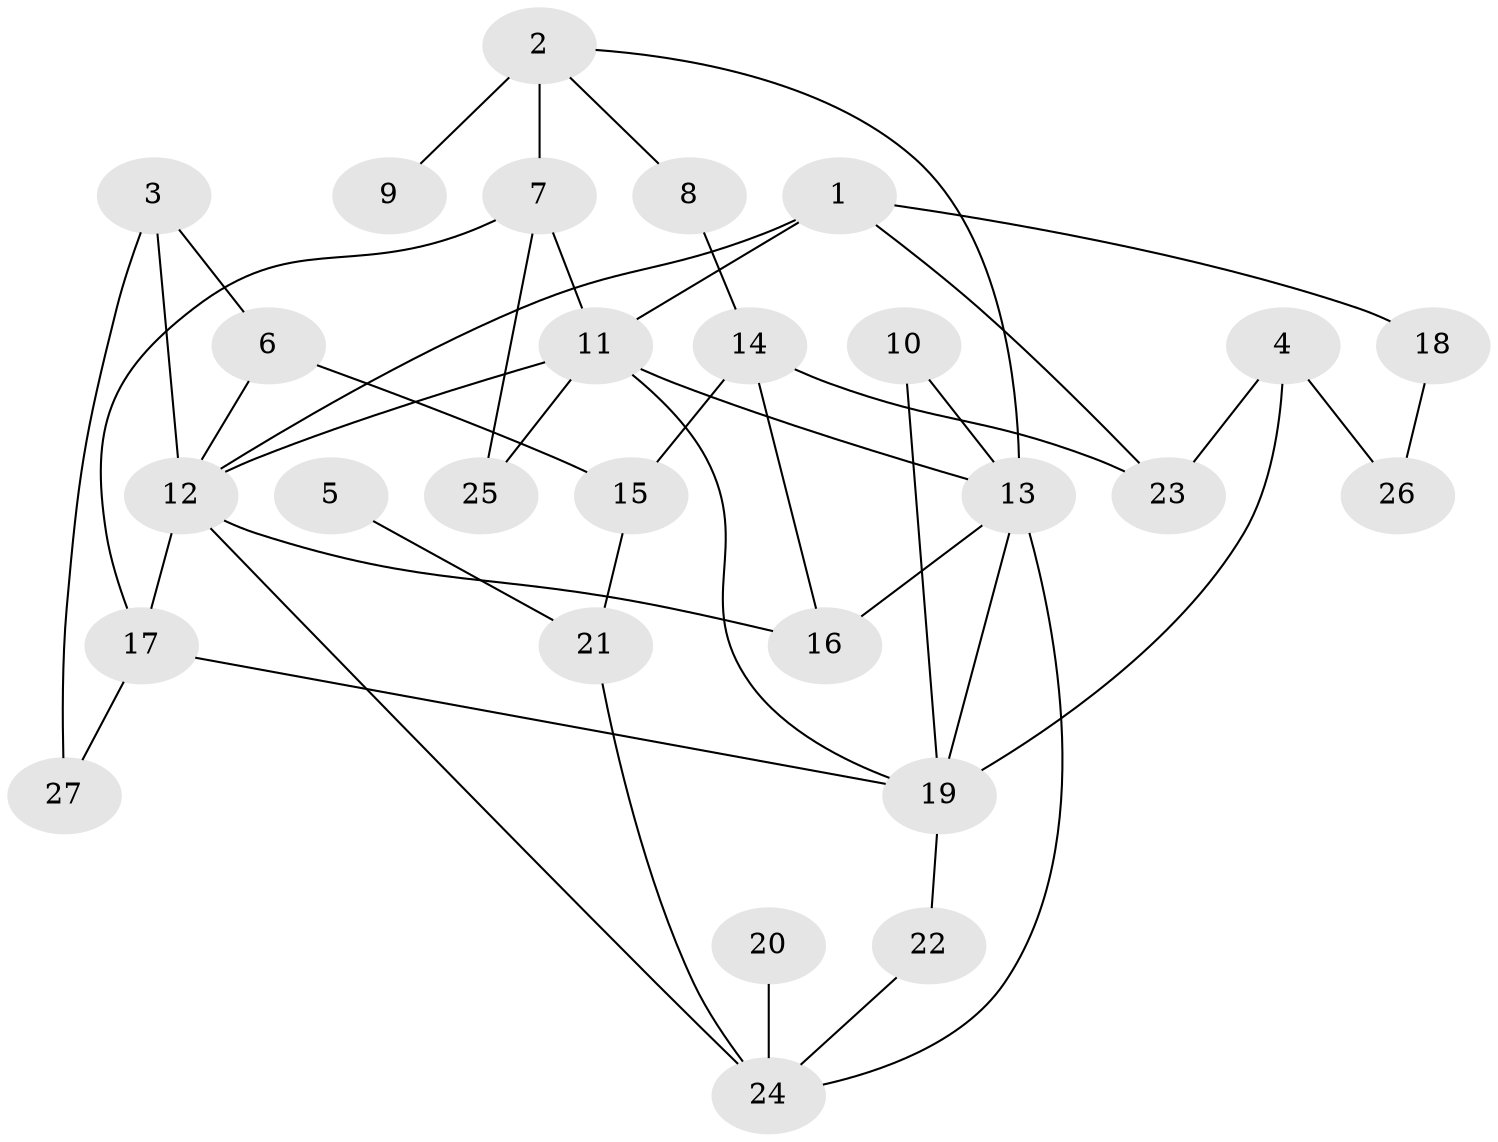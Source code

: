 // original degree distribution, {9: 0.015151515151515152, 5: 0.09090909090909091, 2: 0.3333333333333333, 4: 0.07575757575757576, 6: 0.045454545454545456, 3: 0.15151515151515152, 7: 0.015151515151515152, 1: 0.2727272727272727}
// Generated by graph-tools (version 1.1) at 2025/36/03/04/25 23:36:02]
// undirected, 27 vertices, 44 edges
graph export_dot {
  node [color=gray90,style=filled];
  1;
  2;
  3;
  4;
  5;
  6;
  7;
  8;
  9;
  10;
  11;
  12;
  13;
  14;
  15;
  16;
  17;
  18;
  19;
  20;
  21;
  22;
  23;
  24;
  25;
  26;
  27;
  1 -- 11 [weight=1.0];
  1 -- 12 [weight=2.0];
  1 -- 18 [weight=1.0];
  1 -- 23 [weight=1.0];
  2 -- 7 [weight=2.0];
  2 -- 8 [weight=1.0];
  2 -- 9 [weight=1.0];
  2 -- 13 [weight=1.0];
  3 -- 6 [weight=1.0];
  3 -- 12 [weight=1.0];
  3 -- 27 [weight=1.0];
  4 -- 19 [weight=2.0];
  4 -- 23 [weight=1.0];
  4 -- 26 [weight=2.0];
  5 -- 21 [weight=1.0];
  6 -- 12 [weight=1.0];
  6 -- 15 [weight=1.0];
  7 -- 11 [weight=1.0];
  7 -- 17 [weight=1.0];
  7 -- 25 [weight=1.0];
  8 -- 14 [weight=1.0];
  10 -- 13 [weight=1.0];
  10 -- 19 [weight=1.0];
  11 -- 12 [weight=2.0];
  11 -- 13 [weight=1.0];
  11 -- 19 [weight=1.0];
  11 -- 25 [weight=1.0];
  12 -- 16 [weight=1.0];
  12 -- 17 [weight=1.0];
  12 -- 24 [weight=1.0];
  13 -- 16 [weight=1.0];
  13 -- 19 [weight=1.0];
  13 -- 24 [weight=1.0];
  14 -- 15 [weight=1.0];
  14 -- 16 [weight=1.0];
  14 -- 23 [weight=1.0];
  15 -- 21 [weight=1.0];
  17 -- 19 [weight=1.0];
  17 -- 27 [weight=1.0];
  18 -- 26 [weight=1.0];
  19 -- 22 [weight=1.0];
  20 -- 24 [weight=1.0];
  21 -- 24 [weight=1.0];
  22 -- 24 [weight=1.0];
}
